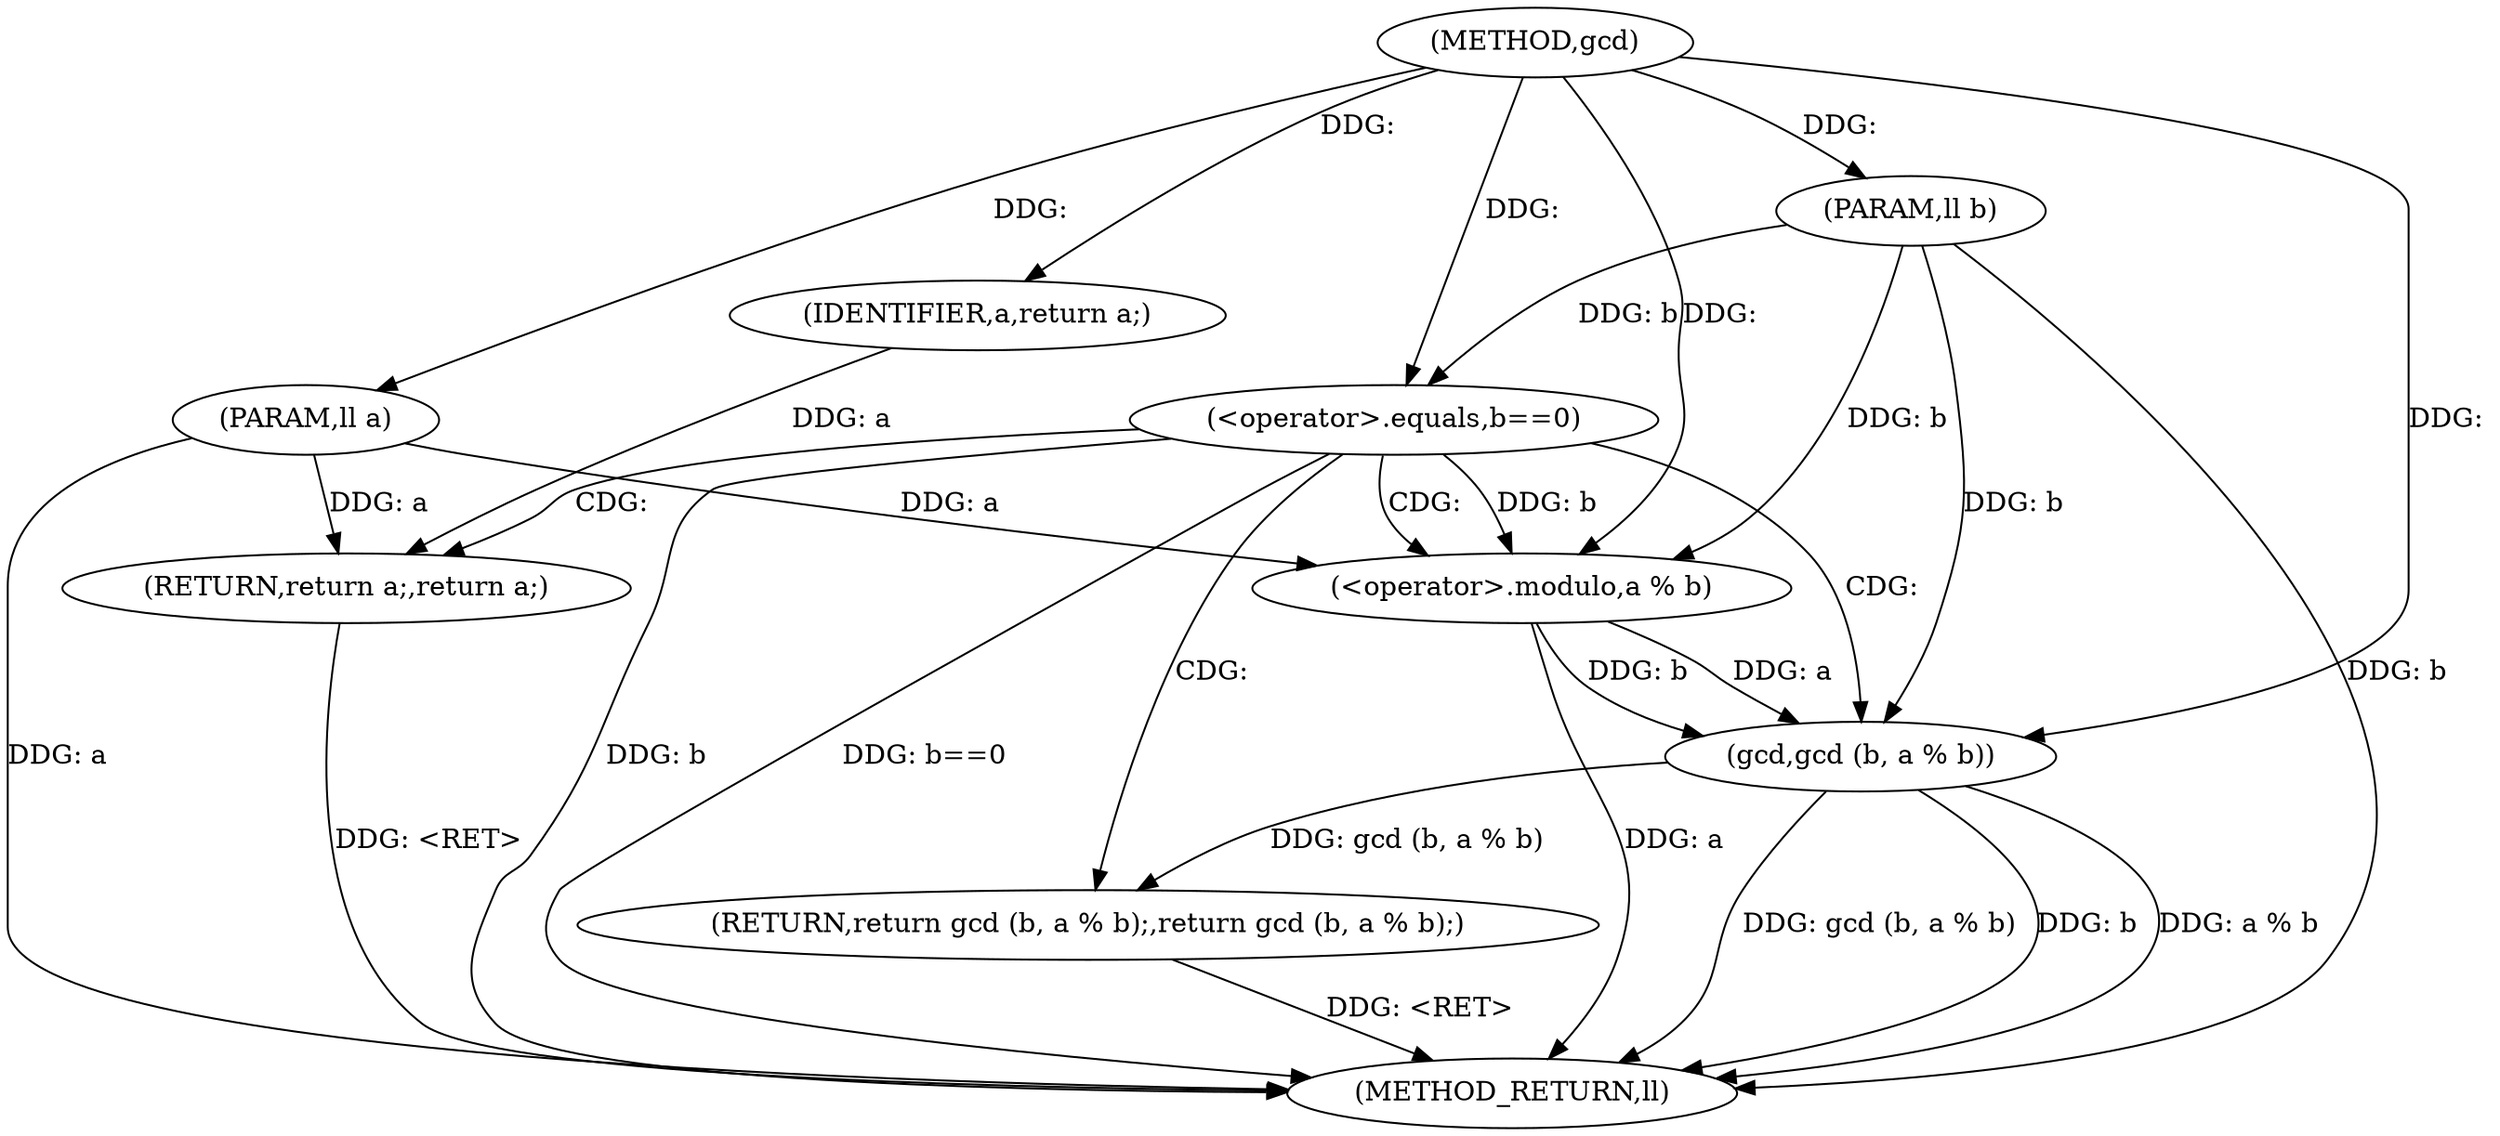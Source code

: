 digraph "gcd" {  
"1000305" [label = "(METHOD,gcd)" ]
"1000322" [label = "(METHOD_RETURN,ll)" ]
"1000306" [label = "(PARAM,ll a)" ]
"1000307" [label = "(PARAM,ll b)" ]
"1000310" [label = "(<operator>.equals,b==0)" ]
"1000313" [label = "(RETURN,return a;,return a;)" ]
"1000314" [label = "(IDENTIFIER,a,return a;)" ]
"1000316" [label = "(RETURN,return gcd (b, a % b);,return gcd (b, a % b);)" ]
"1000317" [label = "(gcd,gcd (b, a % b))" ]
"1000319" [label = "(<operator>.modulo,a % b)" ]
  "1000306" -> "1000322"  [ label = "DDG: a"] 
  "1000307" -> "1000322"  [ label = "DDG: b"] 
  "1000310" -> "1000322"  [ label = "DDG: b"] 
  "1000310" -> "1000322"  [ label = "DDG: b==0"] 
  "1000317" -> "1000322"  [ label = "DDG: b"] 
  "1000319" -> "1000322"  [ label = "DDG: a"] 
  "1000317" -> "1000322"  [ label = "DDG: a % b"] 
  "1000317" -> "1000322"  [ label = "DDG: gcd (b, a % b)"] 
  "1000313" -> "1000322"  [ label = "DDG: <RET>"] 
  "1000316" -> "1000322"  [ label = "DDG: <RET>"] 
  "1000305" -> "1000306"  [ label = "DDG: "] 
  "1000305" -> "1000307"  [ label = "DDG: "] 
  "1000314" -> "1000313"  [ label = "DDG: a"] 
  "1000306" -> "1000313"  [ label = "DDG: a"] 
  "1000307" -> "1000310"  [ label = "DDG: b"] 
  "1000305" -> "1000310"  [ label = "DDG: "] 
  "1000305" -> "1000314"  [ label = "DDG: "] 
  "1000317" -> "1000316"  [ label = "DDG: gcd (b, a % b)"] 
  "1000319" -> "1000317"  [ label = "DDG: b"] 
  "1000307" -> "1000317"  [ label = "DDG: b"] 
  "1000305" -> "1000317"  [ label = "DDG: "] 
  "1000319" -> "1000317"  [ label = "DDG: a"] 
  "1000306" -> "1000319"  [ label = "DDG: a"] 
  "1000305" -> "1000319"  [ label = "DDG: "] 
  "1000310" -> "1000319"  [ label = "DDG: b"] 
  "1000307" -> "1000319"  [ label = "DDG: b"] 
  "1000310" -> "1000317"  [ label = "CDG: "] 
  "1000310" -> "1000316"  [ label = "CDG: "] 
  "1000310" -> "1000313"  [ label = "CDG: "] 
  "1000310" -> "1000319"  [ label = "CDG: "] 
}
